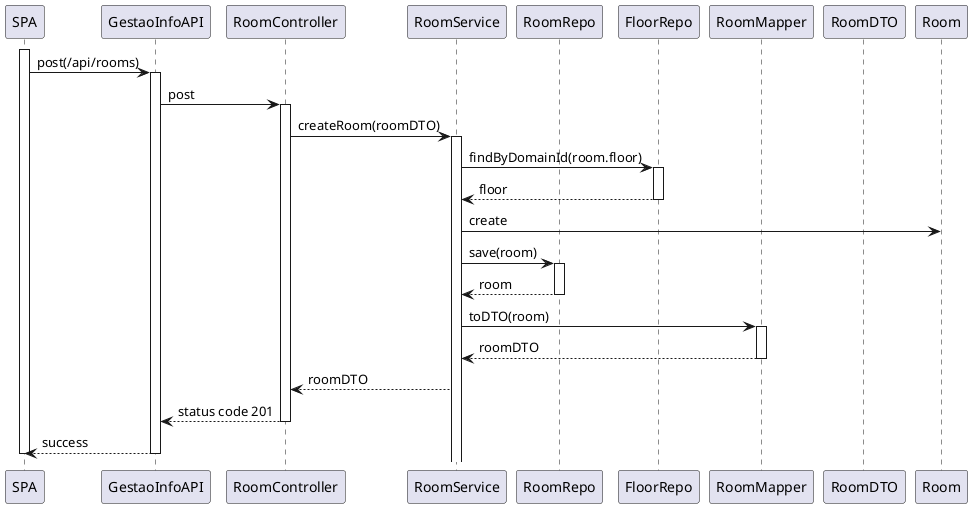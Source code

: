 @startuml
participant SPA
participant "GestaoInfoAPI" as API
participant "RoomController" as Ctrl
participant "RoomService" as Srv
participant "RoomRepo" as Repo
participant "FloorRepo" as Repo2
participant "RoomMapper" as Map
participant "RoomDTO" as DTO
participant "Room" as Domain

activate SPA
SPA -> API: post(/api/rooms)
activate API

API -> Ctrl: post
activate Ctrl

Ctrl -> Srv: createRoom(roomDTO)
activate Srv

Srv -> Repo2: findByDomainId(room.floor)
activate Repo2
Repo2 --> Srv: floor
deactivate Repo2

Srv -> Domain: create

Srv -> Repo: save(room)
activate Repo
Repo --> Srv: room
deactivate Repo

Srv -> Map: toDTO(room)
activate Map
Map --> Srv: roomDTO
deactivate Map

Srv --> Ctrl: roomDTO

Ctrl --> API: status code 201
deactivate Ctrl

API --> SPA: success
deactivate API
deactivate SPA
@enduml